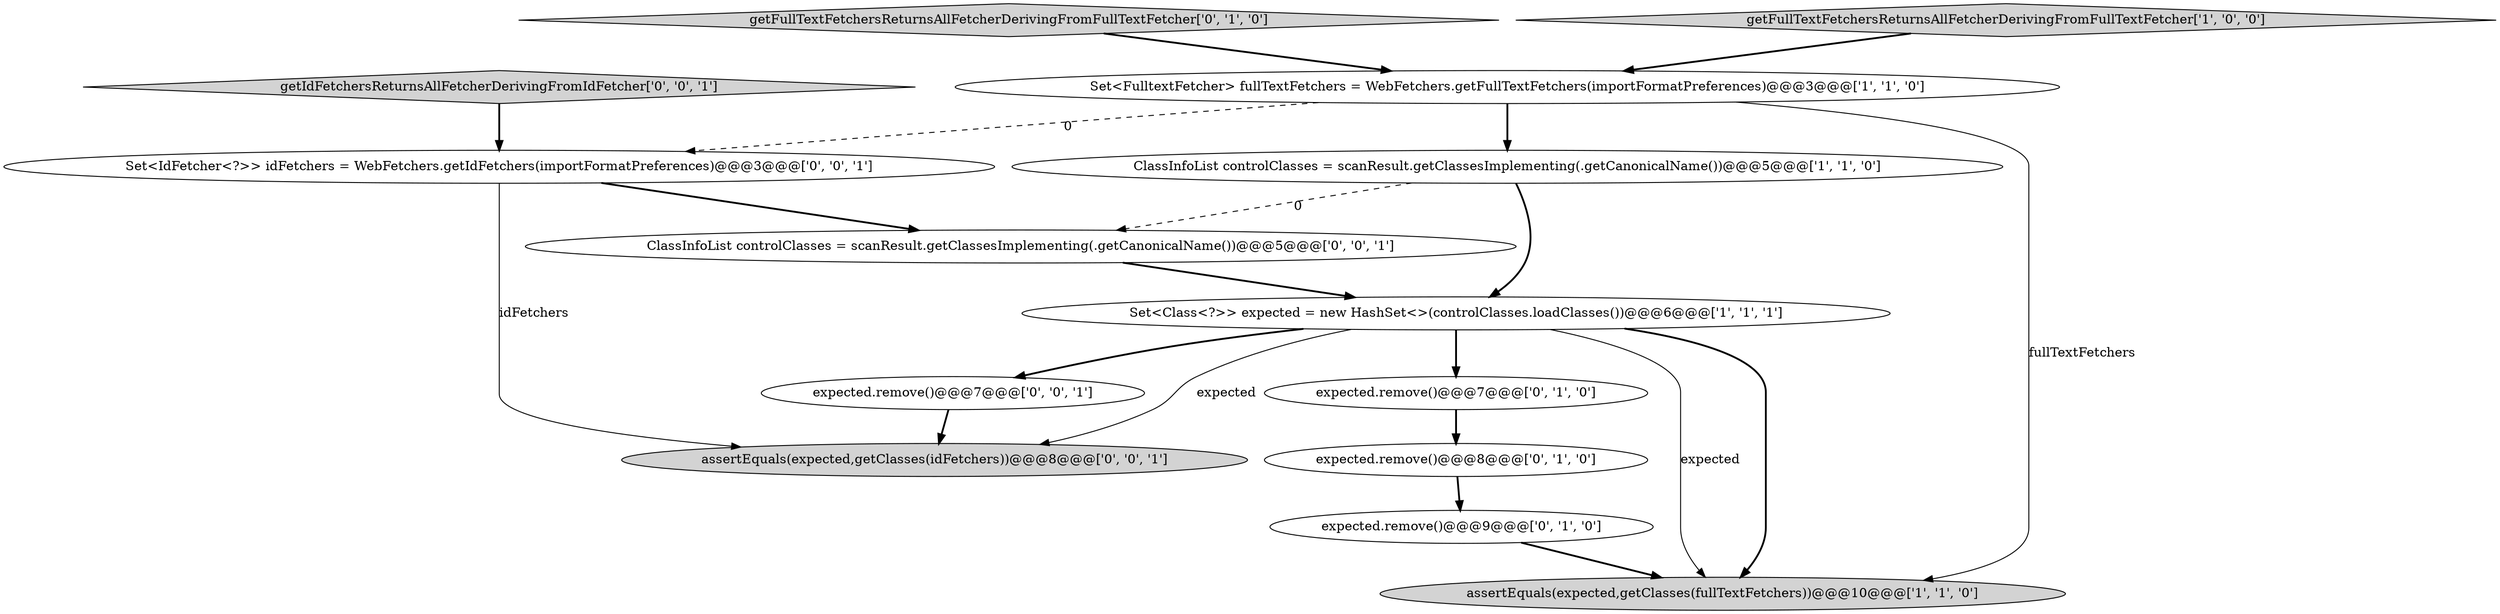 digraph {
9 [style = filled, label = "ClassInfoList controlClasses = scanResult.getClassesImplementing(.getCanonicalName())@@@5@@@['0', '0', '1']", fillcolor = white, shape = ellipse image = "AAA0AAABBB3BBB"];
2 [style = filled, label = "assertEquals(expected,getClasses(fullTextFetchers))@@@10@@@['1', '1', '0']", fillcolor = lightgray, shape = ellipse image = "AAA0AAABBB1BBB"];
12 [style = filled, label = "expected.remove()@@@7@@@['0', '0', '1']", fillcolor = white, shape = ellipse image = "AAA0AAABBB3BBB"];
13 [style = filled, label = "Set<IdFetcher<?>> idFetchers = WebFetchers.getIdFetchers(importFormatPreferences)@@@3@@@['0', '0', '1']", fillcolor = white, shape = ellipse image = "AAA0AAABBB3BBB"];
7 [style = filled, label = "getFullTextFetchersReturnsAllFetcherDerivingFromFullTextFetcher['0', '1', '0']", fillcolor = lightgray, shape = diamond image = "AAA0AAABBB2BBB"];
10 [style = filled, label = "assertEquals(expected,getClasses(idFetchers))@@@8@@@['0', '0', '1']", fillcolor = lightgray, shape = ellipse image = "AAA0AAABBB3BBB"];
5 [style = filled, label = "expected.remove()@@@7@@@['0', '1', '0']", fillcolor = white, shape = ellipse image = "AAA1AAABBB2BBB"];
8 [style = filled, label = "expected.remove()@@@8@@@['0', '1', '0']", fillcolor = white, shape = ellipse image = "AAA1AAABBB2BBB"];
1 [style = filled, label = "Set<Class<?>> expected = new HashSet<>(controlClasses.loadClasses())@@@6@@@['1', '1', '1']", fillcolor = white, shape = ellipse image = "AAA0AAABBB1BBB"];
4 [style = filled, label = "ClassInfoList controlClasses = scanResult.getClassesImplementing(.getCanonicalName())@@@5@@@['1', '1', '0']", fillcolor = white, shape = ellipse image = "AAA0AAABBB1BBB"];
11 [style = filled, label = "getIdFetchersReturnsAllFetcherDerivingFromIdFetcher['0', '0', '1']", fillcolor = lightgray, shape = diamond image = "AAA0AAABBB3BBB"];
0 [style = filled, label = "getFullTextFetchersReturnsAllFetcherDerivingFromFullTextFetcher['1', '0', '0']", fillcolor = lightgray, shape = diamond image = "AAA0AAABBB1BBB"];
6 [style = filled, label = "expected.remove()@@@9@@@['0', '1', '0']", fillcolor = white, shape = ellipse image = "AAA1AAABBB2BBB"];
3 [style = filled, label = "Set<FulltextFetcher> fullTextFetchers = WebFetchers.getFullTextFetchers(importFormatPreferences)@@@3@@@['1', '1', '0']", fillcolor = white, shape = ellipse image = "AAA0AAABBB1BBB"];
1->10 [style = solid, label="expected"];
4->9 [style = dashed, label="0"];
12->10 [style = bold, label=""];
13->9 [style = bold, label=""];
5->8 [style = bold, label=""];
0->3 [style = bold, label=""];
8->6 [style = bold, label=""];
3->2 [style = solid, label="fullTextFetchers"];
1->2 [style = solid, label="expected"];
9->1 [style = bold, label=""];
6->2 [style = bold, label=""];
1->2 [style = bold, label=""];
3->4 [style = bold, label=""];
3->13 [style = dashed, label="0"];
13->10 [style = solid, label="idFetchers"];
11->13 [style = bold, label=""];
4->1 [style = bold, label=""];
1->12 [style = bold, label=""];
1->5 [style = bold, label=""];
7->3 [style = bold, label=""];
}
